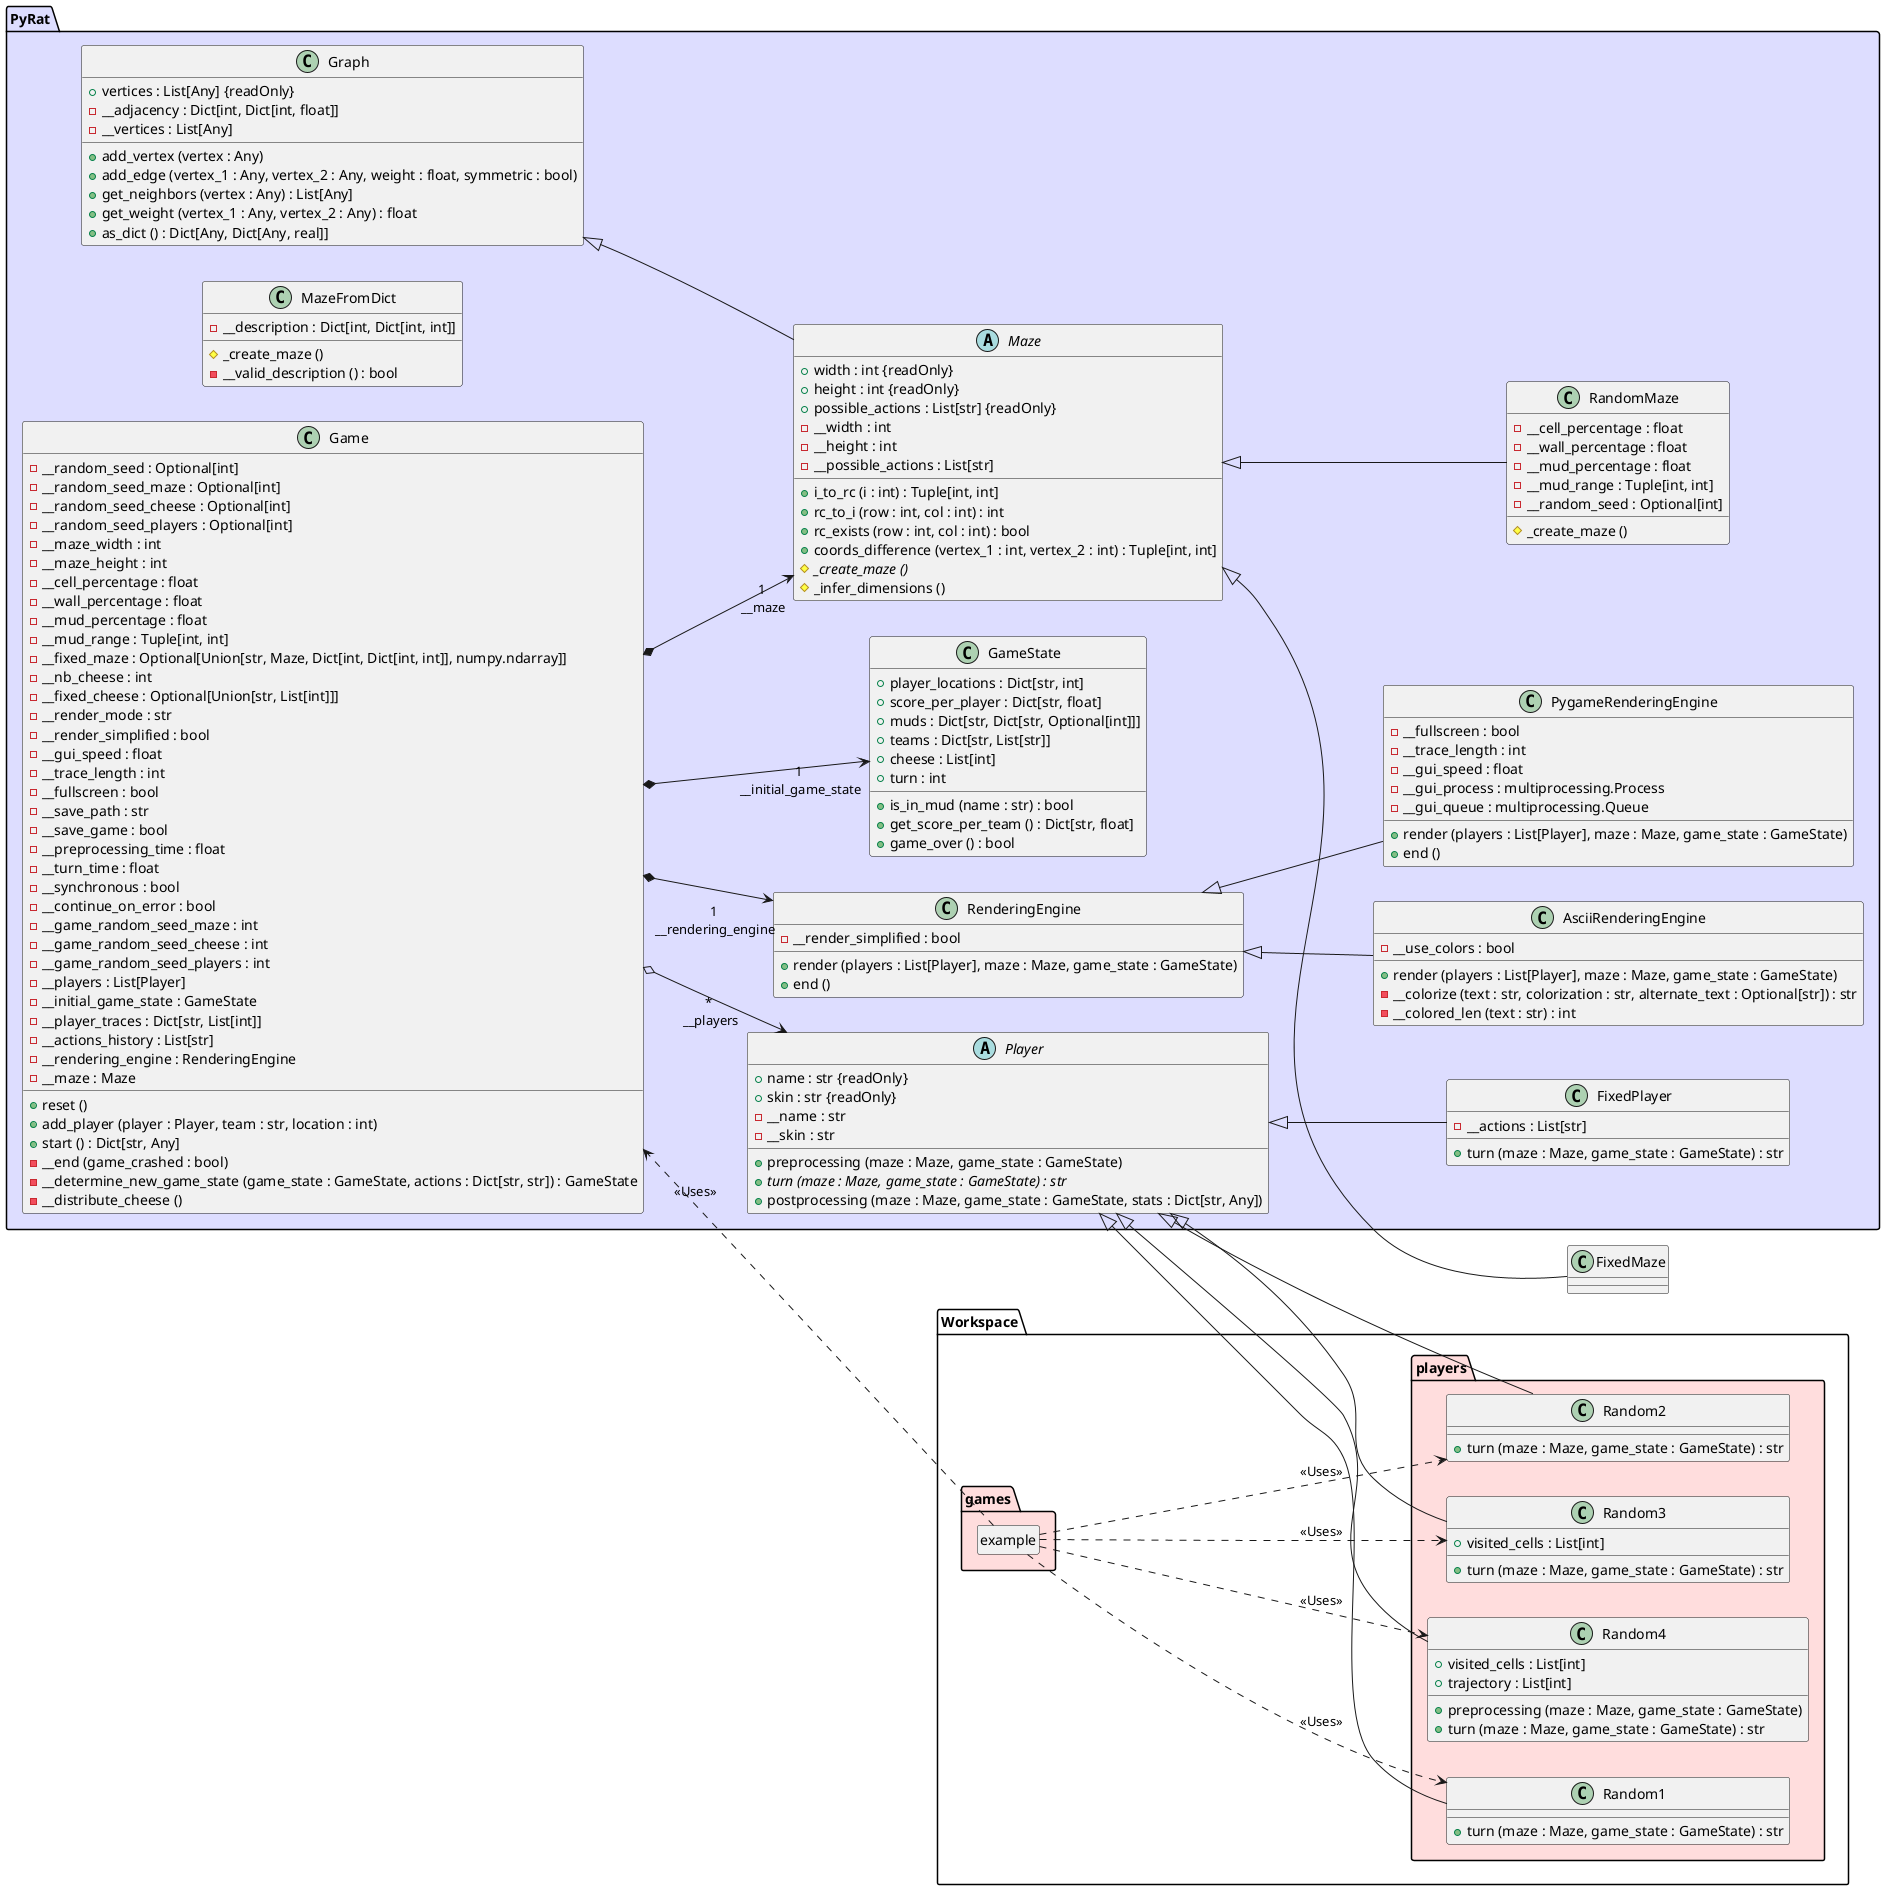 ' #####################################################################################################################################################
' ######################################################################## INFO #######################################################################
' #####################################################################################################################################################

' This file is a UML diagram of the PyRat project.
' It is written in PlantUML, a language that allows to write UML diagrams in a simple text format.
' The diagram is generated using the PlantUML extension for Visual Studio Code or using the following command:
' The diagram is generated using the following command: plantuml -tsvg -o ../doc/uml/uml.svg uml.puml

' #####################################################################################################################################################
' ###################################################################### DIAGRAM ######################################################################
' #####################################################################################################################################################

@startuml PyRat
left to right direction

' #####################################################################################################################################################
' ###################################################################### PACKAGES #####################################################################
' #####################################################################################################################################################

package "PyRat" #DDDDFF
{

    class Graph
    {
        {field} + vertices : List[Any] {readOnly}
        {field} - __adjacency : Dict[int, Dict[int, float]]
        {field} - __vertices : List[Any]
        {method} + add_vertex (vertex : Any)
        {method} + add_edge (vertex_1 : Any, vertex_2 : Any, weight : float, symmetric : bool)
        {method} + get_neighbors (vertex : Any) : List[Any]
        {method} + get_weight (vertex_1 : Any, vertex_2 : Any) : float
        {method} + as_dict () : Dict[Any, Dict[Any, real]]
    }

    abstract class Maze
    {
        {field} + width : int {readOnly}
        {field} + height : int {readOnly}
        {field} + possible_actions : List[str] {readOnly}
        {field} - __width : int
        {field} - __height : int
        {field} - __possible_actions : List[str]
        {method} + i_to_rc (i : int) : Tuple[int, int]
        {method} + rc_to_i (row : int, col : int) : int
        {method} + rc_exists (row : int, col : int) : bool
        {method} + coords_difference (vertex_1 : int, vertex_2 : int) : Tuple[int, int]
        {abstract} # _create_maze ()
        {method} # _infer_dimensions ()
    }

    class MazeFromDict
    {
        {field} - __description : Dict[int, Dict[int, int]]
        {method} # _create_maze ()
        {method} - __valid_description () : bool
    }

    class RandomMaze
    {
        {field} - __cell_percentage : float
        {field} - __wall_percentage : float
        {field} - __mud_percentage : float
        {field} - __mud_range : Tuple[int, int]
        {field} - __random_seed : Optional[int]
        {method} # _create_maze ()
    }

    class RenderingEngine
    {
        {field} - __render_simplified : bool
        {method} + render (players : List[Player], maze : Maze, game_state : GameState)
        {method} + end ()
    }

    class AsciiRenderingEngine
    {
        {field} - __use_colors : bool
        {method} + render (players : List[Player], maze : Maze, game_state : GameState)
        {method} - __colorize (text : str, colorization : str, alternate_text : Optional[str]) : str
        {method} - __colored_len (text : str) : int
    }

    class PygameRenderingEngine
    {
        {field} - __fullscreen : bool
        {field} - __trace_length : int
        {field} - __gui_speed : float
        {field} - __gui_process : multiprocessing.Process
        {field} - __gui_queue : multiprocessing.Queue
        {method} + render (players : List[Player], maze : Maze, game_state : GameState)
        {method} + end ()
    }

    abstract class Player
    {
        {field} + name : str {readOnly}
        {field} + skin : str {readOnly}
        {field} - __name : str
        {field} - __skin : str
        {method} + preprocessing (maze : Maze, game_state : GameState)
        {abstract} + turn (maze : Maze, game_state : GameState) : str
        {method} + postprocessing (maze : Maze, game_state : GameState, stats : Dict[str, Any])
    }

    class FixedPlayer
    {
        {field} - __actions : List[str]
        {method} + turn (maze : Maze, game_state : GameState) : str
    }

    class Game
    {
        {field} - __random_seed : Optional[int]
        {field} - __random_seed_maze : Optional[int]
        {field} - __random_seed_cheese : Optional[int]
        {field} - __random_seed_players : Optional[int]
        {field} - __maze_width : int
        {field} - __maze_height : int
        {field} - __cell_percentage : float
        {field} - __wall_percentage : float
        {field} - __mud_percentage : float
        {field} - __mud_range : Tuple[int, int]
        {field} - __fixed_maze : Optional[Union[str, Maze, Dict[int, Dict[int, int]], numpy.ndarray]]
        {field} - __nb_cheese : int
        {field} - __fixed_cheese : Optional[Union[str, List[int]]]
        {field} - __render_mode : str
        {field} - __render_simplified : bool
        {field} - __gui_speed : float
        {field} - __trace_length : int
        {field} - __fullscreen : bool
        {field} - __save_path : str
        {field} - __save_game : bool
        {field} - __preprocessing_time : float
        {field} - __turn_time : float
        {field} - __synchronous : bool
        {field} - __continue_on_error : bool
        {field} - __game_random_seed_maze : int
        {field} - __game_random_seed_cheese : int
        {field} - __game_random_seed_players : int
        {field} - __players : List[Player]
        {field} - __initial_game_state : GameState
        {field} - __player_traces : Dict[str, List[int]]
        {field} - __actions_history : List[str]
        {field} - __rendering_engine : RenderingEngine
        {field} - __maze : Maze
        {method} + reset ()
        {method} + add_player (player : Player, team : str, location : int)
        {method} + start () : Dict[str, Any]
        {method} - __end (game_crashed : bool)
        {method} - __determine_new_game_state (game_state : GameState, actions : Dict[str, str]) : GameState
        {method} - __distribute_cheese ()
    }

    class GameState
    {
        {field} + player_locations : Dict[str, int]
        {field} + score_per_player : Dict[str, float]
        {field} + muds : Dict[str, Dict[str, Optional[int]]]
        {field} + teams : Dict[str, List[str]]
        {field} + cheese : List[int]
        {field} + turn : int
        {method} + is_in_mud (name : str) : bool
        {method} + get_score_per_team () : Dict[str, float]
        {method} + game_over () : bool
    }

}

' #####################################################################################################################################################

package "Workspace.players" #FFDDDD
{

    class Random1
    {
        {method} + turn (maze : Maze, game_state : GameState) : str
    }

    class Random2
    {
        {method} + turn (maze : Maze, game_state : GameState) : str
    }

    class Random3
    {
        {field} + visited_cells : List[int]
        {method} + turn (maze : Maze, game_state : GameState) : str
    }

    class Random4
    {
        {field} + visited_cells : List[int]
        {field} + trajectory : List[int]
        {method} + preprocessing (maze : Maze, game_state : GameState)
        {method} + turn (maze : Maze, game_state : GameState) : str
    }

}

' #####################################################################################################################################################

package "Workspace.games" #FFDDDD
{

    class example {}
    hide example circle
    hide example fields
    hide example methods

}

' #####################################################################################################################################################
' ##################################################################### RELATIONS #####################################################################
' #####################################################################################################################################################

' Inheritance
Graph <|-- Maze
Maze <|-- FixedMaze
Maze <|-- RandomMaze
RenderingEngine <|-- AsciiRenderingEngine
RenderingEngine <|-- PygameRenderingEngine
Player <|-- FixedPlayer
Player <|-- Random1
Player <|-- Random2
Player <|-- Random3
Player <|-- Random4

' Composition
Game *--> " 1 \n __initial_game_state" GameState
Game *--> " 1 \n __rendering_engine" RenderingEngine
Game *--> " 1 \n __maze" Maze

' Aggregation
Game o--> " * \n __players" Player

' Usage
example ..> Random1 : "<< Uses >>"
example ..> Random2 : "<< Uses >>"
example ..> Random3 : "<< Uses >>"
example ..> Random4 : "<< Uses >>"
example ..> Game : "<< Uses >>"

' #####################################################################################################################################################
' #####################################################################################################################################################

' Done
@enduml